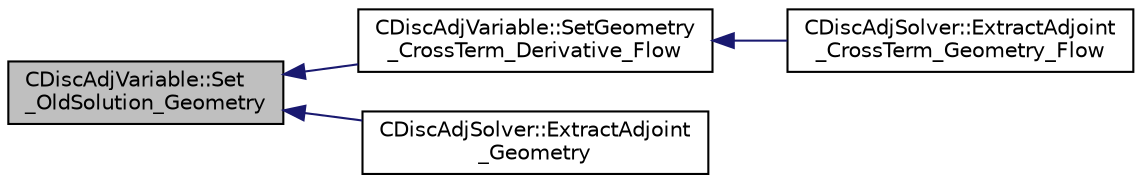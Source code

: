 digraph "CDiscAdjVariable::Set_OldSolution_Geometry"
{
  edge [fontname="Helvetica",fontsize="10",labelfontname="Helvetica",labelfontsize="10"];
  node [fontname="Helvetica",fontsize="10",shape=record];
  rankdir="LR";
  Node48 [label="CDiscAdjVariable::Set\l_OldSolution_Geometry",height=0.2,width=0.4,color="black", fillcolor="grey75", style="filled", fontcolor="black"];
  Node48 -> Node49 [dir="back",color="midnightblue",fontsize="10",style="solid",fontname="Helvetica"];
  Node49 [label="CDiscAdjVariable::SetGeometry\l_CrossTerm_Derivative_Flow",height=0.2,width=0.4,color="black", fillcolor="white", style="filled",URL="$class_c_disc_adj_variable.html#a4fb5912262b1495553ddf23ea5b912f4",tooltip="Set the value of the mesh cross term derivative from the flow solution (adjoint). ..."];
  Node49 -> Node50 [dir="back",color="midnightblue",fontsize="10",style="solid",fontname="Helvetica"];
  Node50 [label="CDiscAdjSolver::ExtractAdjoint\l_CrossTerm_Geometry_Flow",height=0.2,width=0.4,color="black", fillcolor="white", style="filled",URL="$class_c_disc_adj_solver.html#a91d6e8daec629132ded7e265c48fc0d7",tooltip="A virtual member. "];
  Node48 -> Node51 [dir="back",color="midnightblue",fontsize="10",style="solid",fontname="Helvetica"];
  Node51 [label="CDiscAdjSolver::ExtractAdjoint\l_Geometry",height=0.2,width=0.4,color="black", fillcolor="white", style="filled",URL="$class_c_disc_adj_solver.html#acd0d337e81eccf487ab7efafedced3b6",tooltip="A virtual member. "];
}
